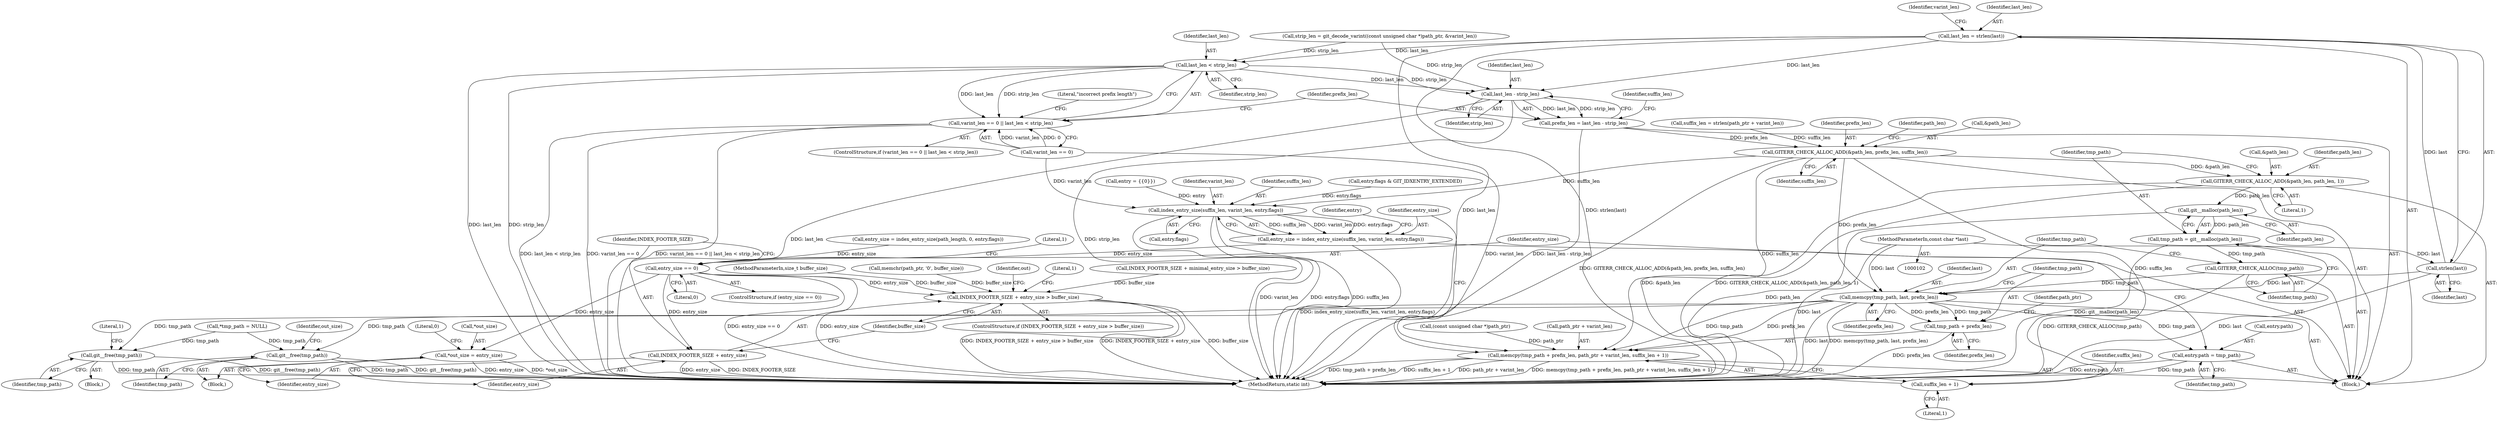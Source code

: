 digraph "0_libgit2_3207ddb0103543da8ad2139ec6539f590f9900c1@API" {
"1000360" [label="(Call,last_len = strlen(last))"];
"1000362" [label="(Call,strlen(last))"];
"1000108" [label="(MethodParameterIn,const char *last)"];
"1000369" [label="(Call,last_len < strip_len)"];
"1000365" [label="(Call,varint_len == 0 || last_len < strip_len)"];
"1000377" [label="(Call,last_len - strip_len)"];
"1000375" [label="(Call,prefix_len = last_len - strip_len)"];
"1000386" [label="(Call,GITERR_CHECK_ALLOC_ADD(&path_len, prefix_len, suffix_len))"];
"1000391" [label="(Call,GITERR_CHECK_ALLOC_ADD(&path_len, path_len, 1))"];
"1000398" [label="(Call,git__malloc(path_len))"];
"1000396" [label="(Call,tmp_path = git__malloc(path_len))"];
"1000400" [label="(Call,GITERR_CHECK_ALLOC(tmp_path))"];
"1000402" [label="(Call,memcpy(tmp_path, last, prefix_len))"];
"1000406" [label="(Call,memcpy(tmp_path + prefix_len, path_ptr + varint_len, suffix_len + 1))"];
"1000407" [label="(Call,tmp_path + prefix_len)"];
"1000424" [label="(Call,entry.path = tmp_path)"];
"1000454" [label="(Call,git__free(tmp_path))"];
"1000459" [label="(Call,git__free(tmp_path))"];
"1000413" [label="(Call,suffix_len + 1)"];
"1000418" [label="(Call,index_entry_size(suffix_len, varint_len, entry.flags))"];
"1000416" [label="(Call,entry_size = index_entry_size(suffix_len, varint_len, entry.flags))"];
"1000430" [label="(Call,entry_size == 0)"];
"1000437" [label="(Call,INDEX_FOOTER_SIZE + entry_size > buffer_size)"];
"1000438" [label="(Call,INDEX_FOOTER_SIZE + entry_size)"];
"1000461" [label="(Call,*out_size = entry_size)"];
"1000396" [label="(Call,tmp_path = git__malloc(path_len))"];
"1000404" [label="(Identifier,last)"];
"1000381" [label="(Identifier,suffix_len)"];
"1000409" [label="(Identifier,prefix_len)"];
"1000363" [label="(Identifier,last)"];
"1000462" [label="(Call,*out_size)"];
"1000386" [label="(Call,GITERR_CHECK_ALLOC_ADD(&path_len, prefix_len, suffix_len))"];
"1000411" [label="(Identifier,path_ptr)"];
"1000370" [label="(Identifier,last_len)"];
"1000439" [label="(Identifier,INDEX_FOOTER_SIZE)"];
"1000458" [label="(Literal,1)"];
"1000378" [label="(Identifier,last_len)"];
"1000394" [label="(Identifier,path_len)"];
"1000413" [label="(Call,suffix_len + 1)"];
"1000364" [label="(ControlStructure,if (varint_len == 0 || last_len < strip_len))"];
"1000345" [label="(Block,)"];
"1000393" [label="(Identifier,path_len)"];
"1000392" [label="(Call,&path_len)"];
"1000455" [label="(Identifier,tmp_path)"];
"1000400" [label="(Call,GITERR_CHECK_ALLOC(tmp_path))"];
"1000424" [label="(Call,entry.path = tmp_path)"];
"1000391" [label="(Call,GITERR_CHECK_ALLOC_ADD(&path_len, path_len, 1))"];
"1000417" [label="(Identifier,entry_size)"];
"1000108" [label="(MethodParameterIn,const char *last)"];
"1000408" [label="(Identifier,tmp_path)"];
"1000405" [label="(Identifier,prefix_len)"];
"1000375" [label="(Call,prefix_len = last_len - strip_len)"];
"1000415" [label="(Literal,1)"];
"1000366" [label="(Call,varint_len == 0)"];
"1000376" [label="(Identifier,prefix_len)"];
"1000431" [label="(Identifier,entry_size)"];
"1000126" [label="(Call,*tmp_path = NULL)"];
"1000463" [label="(Identifier,out_size)"];
"1000430" [label="(Call,entry_size == 0)"];
"1000352" [label="(Call,strip_len = git_decode_varint((const unsigned char *)path_ptr, &varint_len))"];
"1000460" [label="(Identifier,tmp_path)"];
"1000459" [label="(Call,git__free(tmp_path))"];
"1000432" [label="(Literal,0)"];
"1000416" [label="(Call,entry_size = index_entry_size(suffix_len, varint_len, entry.flags))"];
"1000262" [label="(Call,entry.flags & GIT_IDXENTRY_EXTENDED)"];
"1000426" [label="(Identifier,entry)"];
"1000365" [label="(Call,varint_len == 0 || last_len < strip_len)"];
"1000438" [label="(Call,INDEX_FOOTER_SIZE + entry_size)"];
"1000387" [label="(Call,&path_len)"];
"1000466" [label="(Literal,0)"];
"1000395" [label="(Literal,1)"];
"1000374" [label="(Literal,\"incorrect prefix length\")"];
"1000464" [label="(Identifier,entry_size)"];
"1000421" [label="(Call,entry.flags)"];
"1000397" [label="(Identifier,tmp_path)"];
"1000107" [label="(MethodParameterIn,size_t buffer_size)"];
"1000425" [label="(Call,entry.path)"];
"1000407" [label="(Call,tmp_path + prefix_len)"];
"1000371" [label="(Identifier,strip_len)"];
"1000367" [label="(Identifier,varint_len)"];
"1000414" [label="(Identifier,suffix_len)"];
"1000329" [label="(Call,entry_size = index_entry_size(path_length, 0, entry.flags))"];
"1000437" [label="(Call,INDEX_FOOTER_SIZE + entry_size > buffer_size)"];
"1000360" [label="(Call,last_len = strlen(last))"];
"1000390" [label="(Identifier,suffix_len)"];
"1000403" [label="(Identifier,tmp_path)"];
"1000380" [label="(Call,suffix_len = strlen(path_ptr + varint_len))"];
"1000454" [label="(Call,git__free(tmp_path))"];
"1000361" [label="(Identifier,last_len)"];
"1000109" [label="(Block,)"];
"1000428" [label="(Identifier,tmp_path)"];
"1000399" [label="(Identifier,path_len)"];
"1000369" [label="(Call,last_len < strip_len)"];
"1000115" [label="(Call,entry = {{0}})"];
"1000436" [label="(ControlStructure,if (INDEX_FOOTER_SIZE + entry_size > buffer_size))"];
"1000440" [label="(Identifier,entry_size)"];
"1000467" [label="(MethodReturn,static int)"];
"1000355" [label="(Call,(const unsigned char *)path_ptr)"];
"1000377" [label="(Call,last_len - strip_len)"];
"1000406" [label="(Call,memcpy(tmp_path + prefix_len, path_ptr + varint_len, suffix_len + 1))"];
"1000401" [label="(Identifier,tmp_path)"];
"1000313" [label="(Call,memchr(path_ptr, '\0', buffer_size))"];
"1000429" [label="(ControlStructure,if (entry_size == 0))"];
"1000448" [label="(Identifier,out)"];
"1000398" [label="(Call,git__malloc(path_len))"];
"1000461" [label="(Call,*out_size = entry_size)"];
"1000420" [label="(Identifier,varint_len)"];
"1000453" [label="(Block,)"];
"1000419" [label="(Identifier,suffix_len)"];
"1000410" [label="(Call,path_ptr + varint_len)"];
"1000444" [label="(Literal,1)"];
"1000130" [label="(Call,INDEX_FOOTER_SIZE + minimal_entry_size > buffer_size)"];
"1000389" [label="(Identifier,prefix_len)"];
"1000402" [label="(Call,memcpy(tmp_path, last, prefix_len))"];
"1000435" [label="(Literal,1)"];
"1000379" [label="(Identifier,strip_len)"];
"1000418" [label="(Call,index_entry_size(suffix_len, varint_len, entry.flags))"];
"1000362" [label="(Call,strlen(last))"];
"1000441" [label="(Identifier,buffer_size)"];
"1000360" -> "1000345"  [label="AST: "];
"1000360" -> "1000362"  [label="CFG: "];
"1000361" -> "1000360"  [label="AST: "];
"1000362" -> "1000360"  [label="AST: "];
"1000367" -> "1000360"  [label="CFG: "];
"1000360" -> "1000467"  [label="DDG: last_len"];
"1000360" -> "1000467"  [label="DDG: strlen(last)"];
"1000362" -> "1000360"  [label="DDG: last"];
"1000360" -> "1000369"  [label="DDG: last_len"];
"1000360" -> "1000377"  [label="DDG: last_len"];
"1000362" -> "1000363"  [label="CFG: "];
"1000363" -> "1000362"  [label="AST: "];
"1000362" -> "1000467"  [label="DDG: last"];
"1000108" -> "1000362"  [label="DDG: last"];
"1000362" -> "1000402"  [label="DDG: last"];
"1000108" -> "1000102"  [label="AST: "];
"1000108" -> "1000467"  [label="DDG: last"];
"1000108" -> "1000402"  [label="DDG: last"];
"1000369" -> "1000365"  [label="AST: "];
"1000369" -> "1000371"  [label="CFG: "];
"1000370" -> "1000369"  [label="AST: "];
"1000371" -> "1000369"  [label="AST: "];
"1000365" -> "1000369"  [label="CFG: "];
"1000369" -> "1000467"  [label="DDG: last_len"];
"1000369" -> "1000467"  [label="DDG: strip_len"];
"1000369" -> "1000365"  [label="DDG: last_len"];
"1000369" -> "1000365"  [label="DDG: strip_len"];
"1000352" -> "1000369"  [label="DDG: strip_len"];
"1000369" -> "1000377"  [label="DDG: last_len"];
"1000369" -> "1000377"  [label="DDG: strip_len"];
"1000365" -> "1000364"  [label="AST: "];
"1000365" -> "1000366"  [label="CFG: "];
"1000366" -> "1000365"  [label="AST: "];
"1000374" -> "1000365"  [label="CFG: "];
"1000376" -> "1000365"  [label="CFG: "];
"1000365" -> "1000467"  [label="DDG: varint_len == 0 || last_len < strip_len"];
"1000365" -> "1000467"  [label="DDG: last_len < strip_len"];
"1000365" -> "1000467"  [label="DDG: varint_len == 0"];
"1000366" -> "1000365"  [label="DDG: varint_len"];
"1000366" -> "1000365"  [label="DDG: 0"];
"1000377" -> "1000375"  [label="AST: "];
"1000377" -> "1000379"  [label="CFG: "];
"1000378" -> "1000377"  [label="AST: "];
"1000379" -> "1000377"  [label="AST: "];
"1000375" -> "1000377"  [label="CFG: "];
"1000377" -> "1000467"  [label="DDG: strip_len"];
"1000377" -> "1000467"  [label="DDG: last_len"];
"1000377" -> "1000375"  [label="DDG: last_len"];
"1000377" -> "1000375"  [label="DDG: strip_len"];
"1000352" -> "1000377"  [label="DDG: strip_len"];
"1000375" -> "1000345"  [label="AST: "];
"1000376" -> "1000375"  [label="AST: "];
"1000381" -> "1000375"  [label="CFG: "];
"1000375" -> "1000467"  [label="DDG: last_len - strip_len"];
"1000375" -> "1000386"  [label="DDG: prefix_len"];
"1000386" -> "1000345"  [label="AST: "];
"1000386" -> "1000390"  [label="CFG: "];
"1000387" -> "1000386"  [label="AST: "];
"1000389" -> "1000386"  [label="AST: "];
"1000390" -> "1000386"  [label="AST: "];
"1000393" -> "1000386"  [label="CFG: "];
"1000386" -> "1000467"  [label="DDG: GITERR_CHECK_ALLOC_ADD(&path_len, prefix_len, suffix_len)"];
"1000380" -> "1000386"  [label="DDG: suffix_len"];
"1000386" -> "1000391"  [label="DDG: &path_len"];
"1000386" -> "1000402"  [label="DDG: prefix_len"];
"1000386" -> "1000406"  [label="DDG: suffix_len"];
"1000386" -> "1000413"  [label="DDG: suffix_len"];
"1000386" -> "1000418"  [label="DDG: suffix_len"];
"1000391" -> "1000345"  [label="AST: "];
"1000391" -> "1000395"  [label="CFG: "];
"1000392" -> "1000391"  [label="AST: "];
"1000394" -> "1000391"  [label="AST: "];
"1000395" -> "1000391"  [label="AST: "];
"1000397" -> "1000391"  [label="CFG: "];
"1000391" -> "1000467"  [label="DDG: &path_len"];
"1000391" -> "1000467"  [label="DDG: GITERR_CHECK_ALLOC_ADD(&path_len, path_len, 1)"];
"1000391" -> "1000398"  [label="DDG: path_len"];
"1000398" -> "1000396"  [label="AST: "];
"1000398" -> "1000399"  [label="CFG: "];
"1000399" -> "1000398"  [label="AST: "];
"1000396" -> "1000398"  [label="CFG: "];
"1000398" -> "1000467"  [label="DDG: path_len"];
"1000398" -> "1000396"  [label="DDG: path_len"];
"1000396" -> "1000345"  [label="AST: "];
"1000397" -> "1000396"  [label="AST: "];
"1000401" -> "1000396"  [label="CFG: "];
"1000396" -> "1000467"  [label="DDG: git__malloc(path_len)"];
"1000396" -> "1000400"  [label="DDG: tmp_path"];
"1000400" -> "1000345"  [label="AST: "];
"1000400" -> "1000401"  [label="CFG: "];
"1000401" -> "1000400"  [label="AST: "];
"1000403" -> "1000400"  [label="CFG: "];
"1000400" -> "1000467"  [label="DDG: GITERR_CHECK_ALLOC(tmp_path)"];
"1000400" -> "1000402"  [label="DDG: tmp_path"];
"1000402" -> "1000345"  [label="AST: "];
"1000402" -> "1000405"  [label="CFG: "];
"1000403" -> "1000402"  [label="AST: "];
"1000404" -> "1000402"  [label="AST: "];
"1000405" -> "1000402"  [label="AST: "];
"1000408" -> "1000402"  [label="CFG: "];
"1000402" -> "1000467"  [label="DDG: last"];
"1000402" -> "1000467"  [label="DDG: memcpy(tmp_path, last, prefix_len)"];
"1000402" -> "1000406"  [label="DDG: tmp_path"];
"1000402" -> "1000406"  [label="DDG: prefix_len"];
"1000402" -> "1000407"  [label="DDG: tmp_path"];
"1000402" -> "1000407"  [label="DDG: prefix_len"];
"1000402" -> "1000424"  [label="DDG: tmp_path"];
"1000402" -> "1000454"  [label="DDG: tmp_path"];
"1000402" -> "1000459"  [label="DDG: tmp_path"];
"1000406" -> "1000345"  [label="AST: "];
"1000406" -> "1000413"  [label="CFG: "];
"1000407" -> "1000406"  [label="AST: "];
"1000410" -> "1000406"  [label="AST: "];
"1000413" -> "1000406"  [label="AST: "];
"1000417" -> "1000406"  [label="CFG: "];
"1000406" -> "1000467"  [label="DDG: tmp_path + prefix_len"];
"1000406" -> "1000467"  [label="DDG: suffix_len + 1"];
"1000406" -> "1000467"  [label="DDG: path_ptr + varint_len"];
"1000406" -> "1000467"  [label="DDG: memcpy(tmp_path + prefix_len, path_ptr + varint_len, suffix_len + 1)"];
"1000355" -> "1000406"  [label="DDG: path_ptr"];
"1000366" -> "1000406"  [label="DDG: varint_len"];
"1000407" -> "1000409"  [label="CFG: "];
"1000408" -> "1000407"  [label="AST: "];
"1000409" -> "1000407"  [label="AST: "];
"1000411" -> "1000407"  [label="CFG: "];
"1000407" -> "1000467"  [label="DDG: prefix_len"];
"1000424" -> "1000345"  [label="AST: "];
"1000424" -> "1000428"  [label="CFG: "];
"1000425" -> "1000424"  [label="AST: "];
"1000428" -> "1000424"  [label="AST: "];
"1000431" -> "1000424"  [label="CFG: "];
"1000424" -> "1000467"  [label="DDG: tmp_path"];
"1000424" -> "1000467"  [label="DDG: entry.path"];
"1000454" -> "1000453"  [label="AST: "];
"1000454" -> "1000455"  [label="CFG: "];
"1000455" -> "1000454"  [label="AST: "];
"1000458" -> "1000454"  [label="CFG: "];
"1000454" -> "1000467"  [label="DDG: tmp_path"];
"1000454" -> "1000467"  [label="DDG: git__free(tmp_path)"];
"1000126" -> "1000454"  [label="DDG: tmp_path"];
"1000459" -> "1000109"  [label="AST: "];
"1000459" -> "1000460"  [label="CFG: "];
"1000460" -> "1000459"  [label="AST: "];
"1000463" -> "1000459"  [label="CFG: "];
"1000459" -> "1000467"  [label="DDG: tmp_path"];
"1000459" -> "1000467"  [label="DDG: git__free(tmp_path)"];
"1000126" -> "1000459"  [label="DDG: tmp_path"];
"1000413" -> "1000415"  [label="CFG: "];
"1000414" -> "1000413"  [label="AST: "];
"1000415" -> "1000413"  [label="AST: "];
"1000418" -> "1000416"  [label="AST: "];
"1000418" -> "1000421"  [label="CFG: "];
"1000419" -> "1000418"  [label="AST: "];
"1000420" -> "1000418"  [label="AST: "];
"1000421" -> "1000418"  [label="AST: "];
"1000416" -> "1000418"  [label="CFG: "];
"1000418" -> "1000467"  [label="DDG: varint_len"];
"1000418" -> "1000467"  [label="DDG: entry.flags"];
"1000418" -> "1000467"  [label="DDG: suffix_len"];
"1000418" -> "1000416"  [label="DDG: suffix_len"];
"1000418" -> "1000416"  [label="DDG: varint_len"];
"1000418" -> "1000416"  [label="DDG: entry.flags"];
"1000366" -> "1000418"  [label="DDG: varint_len"];
"1000262" -> "1000418"  [label="DDG: entry.flags"];
"1000115" -> "1000418"  [label="DDG: entry"];
"1000416" -> "1000345"  [label="AST: "];
"1000417" -> "1000416"  [label="AST: "];
"1000426" -> "1000416"  [label="CFG: "];
"1000416" -> "1000467"  [label="DDG: index_entry_size(suffix_len, varint_len, entry.flags)"];
"1000416" -> "1000430"  [label="DDG: entry_size"];
"1000430" -> "1000429"  [label="AST: "];
"1000430" -> "1000432"  [label="CFG: "];
"1000431" -> "1000430"  [label="AST: "];
"1000432" -> "1000430"  [label="AST: "];
"1000435" -> "1000430"  [label="CFG: "];
"1000439" -> "1000430"  [label="CFG: "];
"1000430" -> "1000467"  [label="DDG: entry_size"];
"1000430" -> "1000467"  [label="DDG: entry_size == 0"];
"1000329" -> "1000430"  [label="DDG: entry_size"];
"1000430" -> "1000437"  [label="DDG: entry_size"];
"1000430" -> "1000438"  [label="DDG: entry_size"];
"1000430" -> "1000461"  [label="DDG: entry_size"];
"1000437" -> "1000436"  [label="AST: "];
"1000437" -> "1000441"  [label="CFG: "];
"1000438" -> "1000437"  [label="AST: "];
"1000441" -> "1000437"  [label="AST: "];
"1000444" -> "1000437"  [label="CFG: "];
"1000448" -> "1000437"  [label="CFG: "];
"1000437" -> "1000467"  [label="DDG: INDEX_FOOTER_SIZE + entry_size > buffer_size"];
"1000437" -> "1000467"  [label="DDG: INDEX_FOOTER_SIZE + entry_size"];
"1000437" -> "1000467"  [label="DDG: buffer_size"];
"1000313" -> "1000437"  [label="DDG: buffer_size"];
"1000130" -> "1000437"  [label="DDG: buffer_size"];
"1000107" -> "1000437"  [label="DDG: buffer_size"];
"1000438" -> "1000440"  [label="CFG: "];
"1000439" -> "1000438"  [label="AST: "];
"1000440" -> "1000438"  [label="AST: "];
"1000441" -> "1000438"  [label="CFG: "];
"1000438" -> "1000467"  [label="DDG: entry_size"];
"1000438" -> "1000467"  [label="DDG: INDEX_FOOTER_SIZE"];
"1000461" -> "1000109"  [label="AST: "];
"1000461" -> "1000464"  [label="CFG: "];
"1000462" -> "1000461"  [label="AST: "];
"1000464" -> "1000461"  [label="AST: "];
"1000466" -> "1000461"  [label="CFG: "];
"1000461" -> "1000467"  [label="DDG: entry_size"];
"1000461" -> "1000467"  [label="DDG: *out_size"];
}
